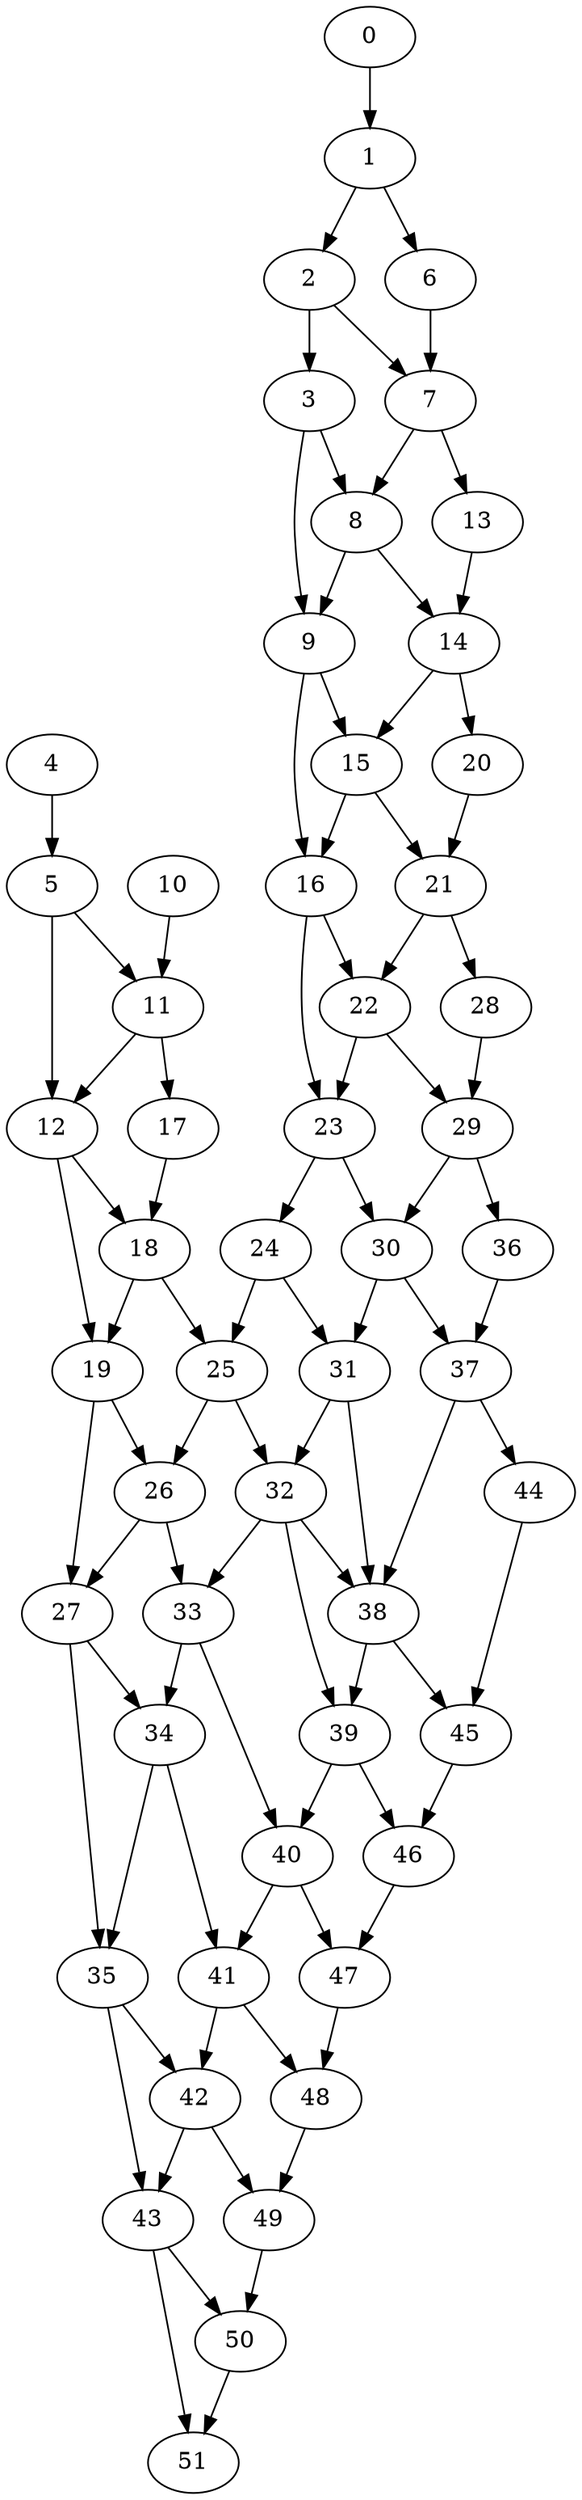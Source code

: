 digraph G {
32 -> 38
0 -> 1 -> 6
1 -> 2 -> 7
2 -> 3 -> 8
3 -> 9
4 -> 5 -> 11
5 -> 12
6 -> 7 -> 13
7 -> 8 -> 14
8 -> 9 -> 15
9 -> 16
10 -> 11 -> 17
11 -> 12 -> 18
12 -> 19
13 -> 14 -> 20
14 -> 15 -> 21
15 -> 16 -> 22
16 -> 23
17 -> 18 -> 25
18 -> 19 -> 26
19 -> 27
20 -> 21 -> 28
21 -> 22 -> 29
22 -> 23 -> 30
23 -> 24 -> 31
24 -> 25 -> 32
25 -> 26 -> 33
26 -> 27 -> 34
27 -> 35
28 -> 29 -> 36
29 -> 30 -> 37
30 -> 31 -> 38
31 -> 32 -> 39
32 -> 33 -> 40
33 -> 34 -> 41
34 -> 35 -> 42
35 -> 43
36 -> 37 -> 44
37 -> 38 -> 45
38 -> 39 -> 46
39 -> 40 -> 47
40 -> 41 -> 48
41 -> 42 -> 49
42 -> 43 -> 50
43 -> 51
44 -> 45
45 -> 46
46 -> 47
47 -> 48
48 -> 49
49 -> 50
50 -> 51
51}